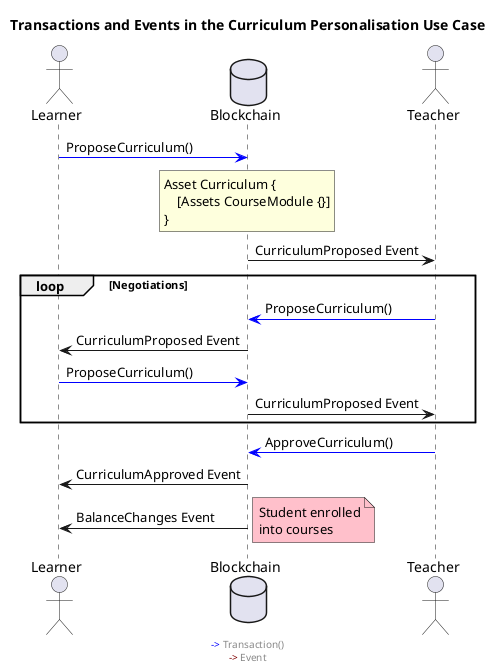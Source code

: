 @startuml personalisationloop
skinparam packageStyle rectangle
title
Transactions and Events in the Curriculum Personalisation Use Case
end title

actor Learner
database Blockchain
actor Teacher

Learner -[#blue]> Blockchain : ProposeCurriculum()
rnote over Blockchain
    Asset Curriculum {
        [Assets CourseModule {}]
    }
endnote
Blockchain -> Teacher : CurriculumProposed Event

loop Negotiations
    Teacher -[#blue]> Blockchain : ProposeCurriculum()
    Blockchain -> Learner : CurriculumProposed Event
    Learner -[#blue]> Blockchain : ProposeCurriculum()
    Blockchain -> Teacher : CurriculumProposed Event
end

Teacher -[#blue]> Blockchain : ApproveCurriculum()
Blockchain -> Learner : CurriculumApproved Event
Blockchain -> Learner : BalanceChanges Event
note right #pink
Student enrolled
into courses
endnote

center footer
    <font color=blue>-></font> Transaction()
    <font color=maroon>-></font> Event
endfooter

@enduml